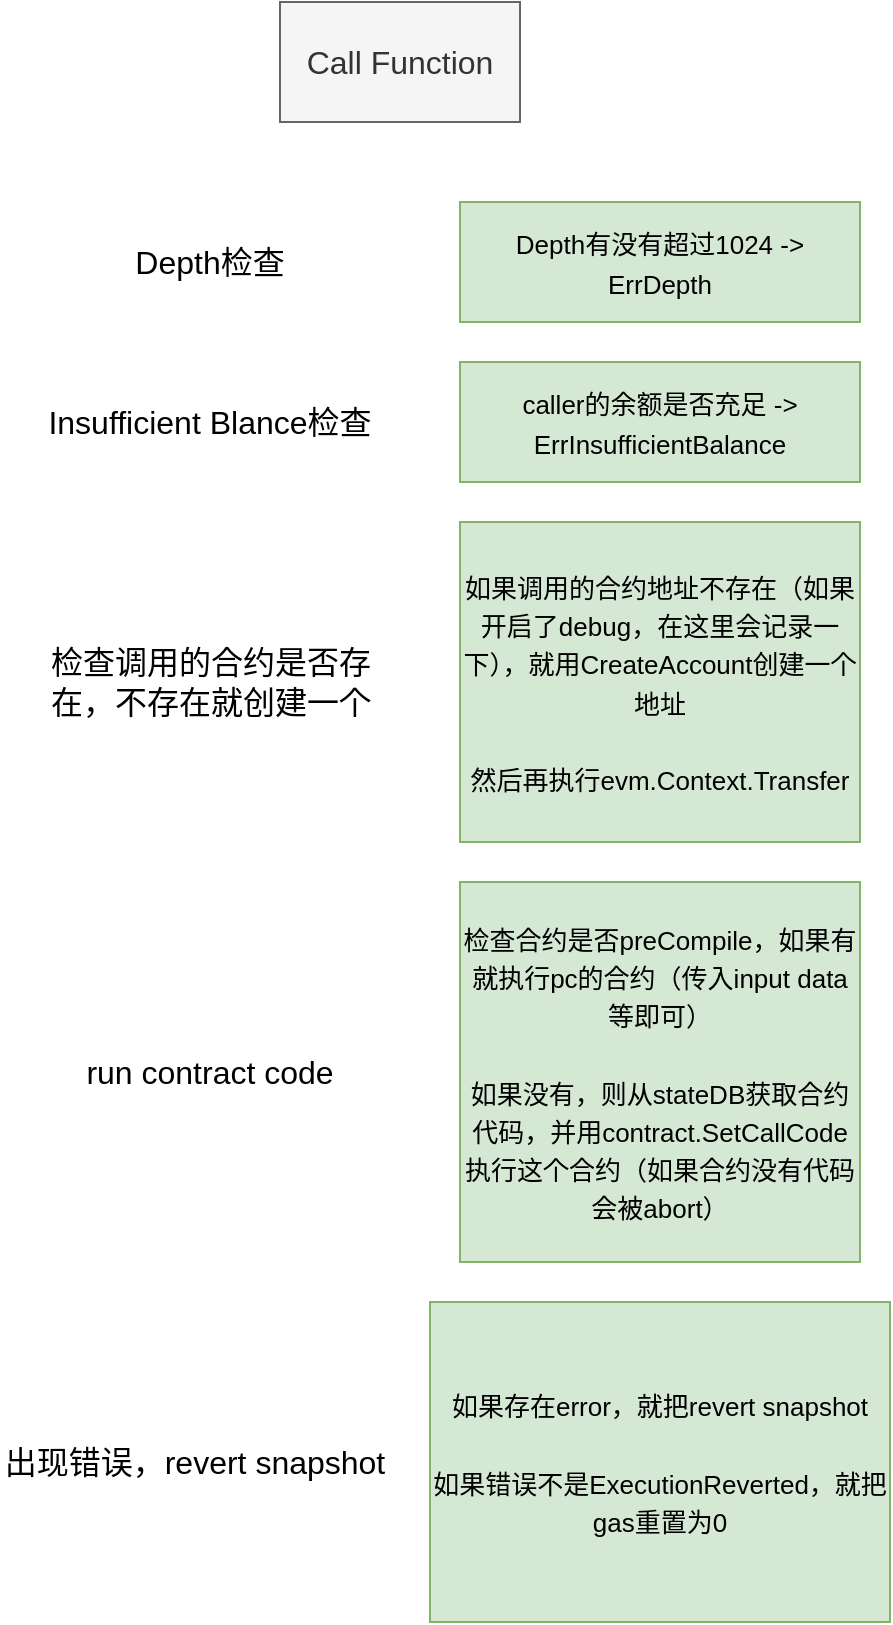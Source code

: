 <mxfile version="20.1.1" type="github">
  <diagram id="xykEzm4OlCJuxlVLNCdi" name="Page-1">
    <mxGraphModel dx="1868" dy="659" grid="1" gridSize="10" guides="1" tooltips="1" connect="1" arrows="1" fold="1" page="1" pageScale="1" pageWidth="850" pageHeight="1100" math="0" shadow="0">
      <root>
        <mxCell id="0" />
        <mxCell id="1" parent="0" />
        <mxCell id="KObEu7XeI7qinJBVQSto-1" value="&lt;font style=&quot;font-size: 16px;&quot;&gt;Call Function&lt;/font&gt;" style="rounded=0;whiteSpace=wrap;html=1;fillColor=#f5f5f5;fontColor=#333333;strokeColor=#666666;" vertex="1" parent="1">
          <mxGeometry x="70" y="140" width="120" height="60" as="geometry" />
        </mxCell>
        <mxCell id="KObEu7XeI7qinJBVQSto-3" value="&lt;font style=&quot;font-size: 13px;&quot;&gt;Depth有没有超过1024 -&amp;gt; ErrDepth&lt;/font&gt;" style="rounded=0;whiteSpace=wrap;html=1;fontSize=16;fillColor=#d5e8d4;strokeColor=#82b366;" vertex="1" parent="1">
          <mxGeometry x="160" y="240" width="200" height="60" as="geometry" />
        </mxCell>
        <mxCell id="KObEu7XeI7qinJBVQSto-4" value="&lt;span style=&quot;font-size: 13px;&quot;&gt;caller的余额是否充足 -&amp;gt; ErrInsufficientBalance&lt;/span&gt;" style="rounded=0;whiteSpace=wrap;html=1;fontSize=16;fillColor=#d5e8d4;strokeColor=#82b366;" vertex="1" parent="1">
          <mxGeometry x="160" y="320" width="200" height="60" as="geometry" />
        </mxCell>
        <mxCell id="KObEu7XeI7qinJBVQSto-5" value="&lt;span style=&quot;font-size: 13px;&quot;&gt;如果调用的合约地址不存在（如果开启了debug，在这里会记录一下），就用CreateAccount创建一个地址&lt;br&gt;&lt;br&gt;然后再执行evm.Context.Transfer&lt;br&gt;&lt;/span&gt;" style="rounded=0;whiteSpace=wrap;html=1;fontSize=16;fillColor=#d5e8d4;strokeColor=#82b366;" vertex="1" parent="1">
          <mxGeometry x="160" y="400" width="200" height="160" as="geometry" />
        </mxCell>
        <mxCell id="KObEu7XeI7qinJBVQSto-6" value="&lt;span style=&quot;font-size: 13px;&quot;&gt;检查合约是否preCompile，如果有就执行pc的合约（传入input data等即可）&lt;br&gt;&lt;br&gt;如果没有，则从stateDB获取合约代码，并用contract.SetCallCode执行这个合约（如果合约没有代码会被abort）&lt;br&gt;&lt;/span&gt;" style="rounded=0;whiteSpace=wrap;html=1;fontSize=16;fillColor=#d5e8d4;strokeColor=#82b366;" vertex="1" parent="1">
          <mxGeometry x="160" y="580" width="200" height="190" as="geometry" />
        </mxCell>
        <mxCell id="KObEu7XeI7qinJBVQSto-7" value="&lt;font style=&quot;font-size: 16px;&quot;&gt;Depth检查&lt;/font&gt;" style="text;html=1;strokeColor=none;fillColor=none;align=center;verticalAlign=middle;whiteSpace=wrap;rounded=0;fontSize=13;" vertex="1" parent="1">
          <mxGeometry x="-10" y="255" width="90" height="30" as="geometry" />
        </mxCell>
        <mxCell id="KObEu7XeI7qinJBVQSto-8" value="&lt;font style=&quot;font-size: 16px;&quot;&gt;Insufficient Blance检查&lt;/font&gt;" style="text;html=1;strokeColor=none;fillColor=none;align=center;verticalAlign=middle;whiteSpace=wrap;rounded=0;fontSize=13;" vertex="1" parent="1">
          <mxGeometry x="-55" y="338.75" width="180" height="22.5" as="geometry" />
        </mxCell>
        <mxCell id="KObEu7XeI7qinJBVQSto-9" value="&lt;font style=&quot;font-size: 16px;&quot;&gt;检查调用的合约是否存在，不存在就创建一个&lt;/font&gt;" style="text;html=1;strokeColor=none;fillColor=none;align=center;verticalAlign=middle;whiteSpace=wrap;rounded=0;fontSize=13;" vertex="1" parent="1">
          <mxGeometry x="-57.5" y="456.88" width="185" height="46.25" as="geometry" />
        </mxCell>
        <mxCell id="KObEu7XeI7qinJBVQSto-10" value="&lt;font style=&quot;font-size: 16px;&quot;&gt;run contract code&lt;/font&gt;" style="text;html=1;strokeColor=none;fillColor=none;align=center;verticalAlign=middle;whiteSpace=wrap;rounded=0;fontSize=13;" vertex="1" parent="1">
          <mxGeometry x="-40" y="662.5" width="150" height="25" as="geometry" />
        </mxCell>
        <mxCell id="KObEu7XeI7qinJBVQSto-12" value="&lt;span style=&quot;font-size: 16px;&quot;&gt;出现错误，revert snapshot&lt;/span&gt;" style="text;html=1;strokeColor=none;fillColor=none;align=center;verticalAlign=middle;whiteSpace=wrap;rounded=0;fontSize=13;" vertex="1" parent="1">
          <mxGeometry x="-70" y="850" width="195" height="40" as="geometry" />
        </mxCell>
        <mxCell id="KObEu7XeI7qinJBVQSto-13" value="&lt;span style=&quot;font-size: 13px;&quot;&gt;如果存在error，就把revert snapshot&lt;br&gt;&lt;br&gt;如果错误不是ExecutionReverted，就把gas重置为0&lt;br&gt;&lt;/span&gt;" style="rounded=0;whiteSpace=wrap;html=1;fontSize=16;fillColor=#d5e8d4;strokeColor=#82b366;" vertex="1" parent="1">
          <mxGeometry x="145" y="790" width="230" height="160" as="geometry" />
        </mxCell>
      </root>
    </mxGraphModel>
  </diagram>
</mxfile>
